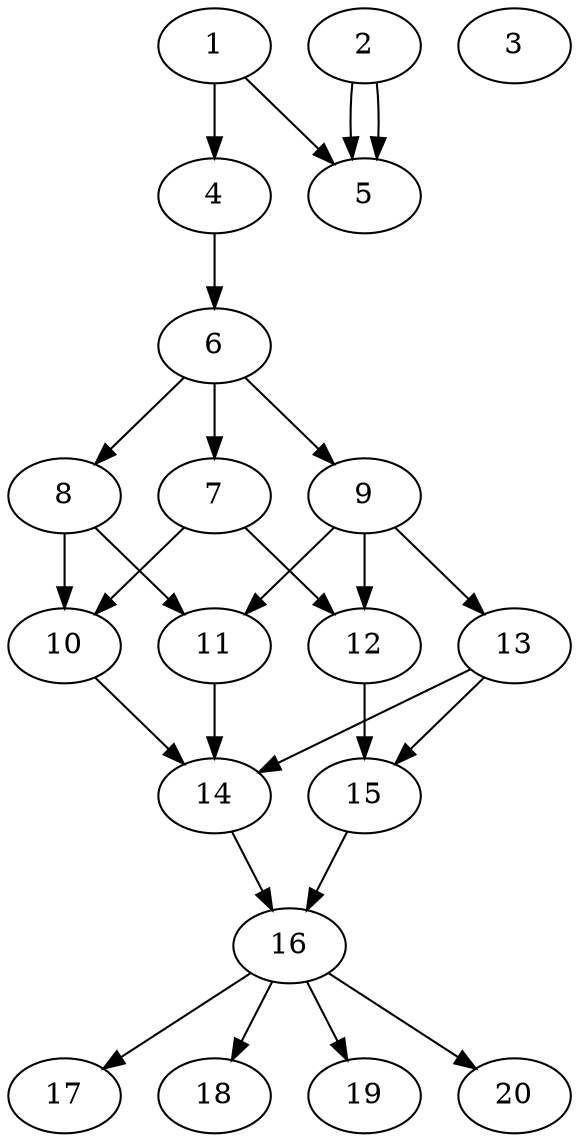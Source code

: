 // DAG automatically generated by daggen at Sat Jul 27 15:36:52 2019
// ./daggen --dot -n 20 --ccr 0.3 --fat 0.4 --regular 0.5 --density 0.8 --mindata 5242880 --maxdata 52428800 
digraph G {
  1 [size="161727147", alpha="0.13", expect_size="48518144"] 
  1 -> 4 [size ="48518144"]
  1 -> 5 [size ="48518144"]
  2 [size="132662613", alpha="0.07", expect_size="39798784"] 
  2 -> 5 [size ="39798784"]
  2 -> 5 [size ="39798784"]
  3 [size="72908800", alpha="0.08", expect_size="21872640"] 
  4 [size="166748160", alpha="0.03", expect_size="50024448"] 
  4 -> 6 [size ="50024448"]
  5 [size="128948907", alpha="0.08", expect_size="38684672"] 
  6 [size="44939947", alpha="0.09", expect_size="13481984"] 
  6 -> 7 [size ="13481984"]
  6 -> 8 [size ="13481984"]
  6 -> 9 [size ="13481984"]
  7 [size="99170987", alpha="0.07", expect_size="29751296"] 
  7 -> 10 [size ="29751296"]
  7 -> 12 [size ="29751296"]
  8 [size="160918187", alpha="0.03", expect_size="48275456"] 
  8 -> 10 [size ="48275456"]
  8 -> 11 [size ="48275456"]
  9 [size="63078400", alpha="0.13", expect_size="18923520"] 
  9 -> 11 [size ="18923520"]
  9 -> 12 [size ="18923520"]
  9 -> 13 [size ="18923520"]
  10 [size="62382080", alpha="0.16", expect_size="18714624"] 
  10 -> 14 [size ="18714624"]
  11 [size="49848320", alpha="0.10", expect_size="14954496"] 
  11 -> 14 [size ="14954496"]
  12 [size="151889920", alpha="0.04", expect_size="45566976"] 
  12 -> 15 [size ="45566976"]
  13 [size="47523840", alpha="0.19", expect_size="14257152"] 
  13 -> 14 [size ="14257152"]
  13 -> 15 [size ="14257152"]
  14 [size="110148267", alpha="0.01", expect_size="33044480"] 
  14 -> 16 [size ="33044480"]
  15 [size="133003947", alpha="0.02", expect_size="39901184"] 
  15 -> 16 [size ="39901184"]
  16 [size="39884800", alpha="0.18", expect_size="11965440"] 
  16 -> 17 [size ="11965440"]
  16 -> 18 [size ="11965440"]
  16 -> 19 [size ="11965440"]
  16 -> 20 [size ="11965440"]
  17 [size="109957120", alpha="0.13", expect_size="32987136"] 
  18 [size="168663040", alpha="0.05", expect_size="50598912"] 
  19 [size="31146667", alpha="0.01", expect_size="9344000"] 
  20 [size="137082880", alpha="0.04", expect_size="41124864"] 
}
